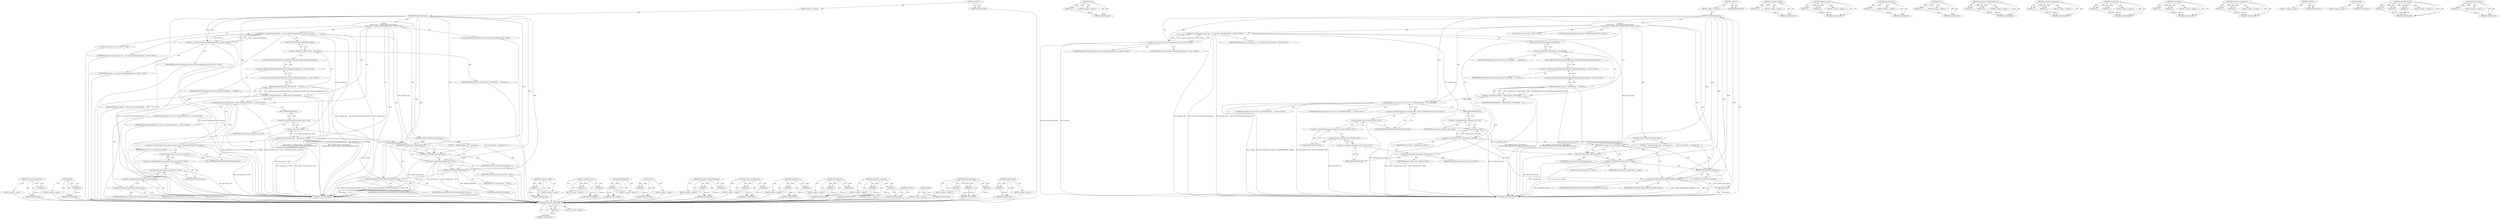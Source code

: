 digraph "ASSERT_TRUE" {
vulnerable_110 [label=<(METHOD,&lt;operator&gt;.addressOf)>];
vulnerable_111 [label=<(PARAM,p1)>];
vulnerable_112 [label=<(BLOCK,&lt;empty&gt;,&lt;empty&gt;)>];
vulnerable_113 [label=<(METHOD_RETURN,ANY)>];
vulnerable_133 [label=<(METHOD,Run)>];
vulnerable_134 [label=<(PARAM,p1)>];
vulnerable_135 [label=<(BLOCK,&lt;empty&gt;,&lt;empty&gt;)>];
vulnerable_136 [label=<(METHOD_RETURN,ANY)>];
vulnerable_6 [label=<(METHOD,&lt;global&gt;)<SUB>1</SUB>>];
vulnerable_7 [label=<(BLOCK,&lt;empty&gt;,&lt;empty&gt;)<SUB>1</SUB>>];
vulnerable_8 [label=<(METHOD,TestRunWithoutQuit)<SUB>1</SUB>>];
vulnerable_9 [label="<(BLOCK,{
  message_loop_ = new pp::flash::MessageLoop(...,{
  message_loop_ = new pp::flash::MessageLoop(...)<SUB>1</SUB>>"];
vulnerable_10 [label="<(&lt;operator&gt;.assignment,message_loop_ = new pp::flash::MessageLoop(inst...)<SUB>2</SUB>>"];
vulnerable_11 [label="<(IDENTIFIER,message_loop_,message_loop_ = new pp::flash::MessageLoop(inst...)<SUB>2</SUB>>"];
vulnerable_12 [label="<(&lt;operator&gt;.new,new pp::flash::MessageLoop(instance_))<SUB>2</SUB>>"];
vulnerable_13 [label="<(IDENTIFIER,pp::flash::MessageLoop,new pp::flash::MessageLoop(instance_))<SUB>2</SUB>>"];
vulnerable_14 [label="<(IDENTIFIER,instance_,new pp::flash::MessageLoop(instance_))<SUB>2</SUB>>"];
vulnerable_15 [label="<(LOCAL,pp.CompletionCallback callback: pp.CompletionCallback)<SUB>4</SUB>>"];
vulnerable_16 [label=<(&lt;operator&gt;.assignment,callback = callback_factory_.NewCallback(
     ...)<SUB>4</SUB>>];
vulnerable_17 [label=<(IDENTIFIER,callback,callback = callback_factory_.NewCallback(
     ...)<SUB>4</SUB>>];
vulnerable_18 [label=<(NewCallback,callback_factory_.NewCallback(
      &amp;TestFlash...)<SUB>4</SUB>>];
vulnerable_19 [label=<(&lt;operator&gt;.fieldAccess,callback_factory_.NewCallback)<SUB>4</SUB>>];
vulnerable_20 [label=<(IDENTIFIER,callback_factory_,callback_factory_.NewCallback(
      &amp;TestFlash...)<SUB>4</SUB>>];
vulnerable_21 [label=<(FIELD_IDENTIFIER,NewCallback,NewCallback)<SUB>4</SUB>>];
vulnerable_22 [label="<(&lt;operator&gt;.addressOf,&amp;TestFlashMessageLoop::DestroyMessageLoopResour...)<SUB>5</SUB>>"];
vulnerable_23 [label="<(&lt;operator&gt;.fieldAccess,TestFlashMessageLoop::DestroyMessageLoopResourc...)<SUB>5</SUB>>"];
vulnerable_24 [label=<(IDENTIFIER,TestFlashMessageLoop,callback_factory_.NewCallback(
      &amp;TestFlash...)<SUB>5</SUB>>];
vulnerable_25 [label=<(FIELD_IDENTIFIER,DestroyMessageLoopResourceTask,DestroyMessageLoopResourceTask)<SUB>5</SUB>>];
vulnerable_26 [label="<(CallOnMainThread,pp::Module::Get()-&gt;core()-&gt;CallOnMainThread(0, ...)<SUB>6</SUB>>"];
vulnerable_27 [label="<(&lt;operator&gt;.indirectFieldAccess,pp::Module::Get()-&gt;core()-&gt;CallOnMainThread)<SUB>6</SUB>>"];
vulnerable_28 [label="<(core,pp::Module::Get()-&gt;core())<SUB>6</SUB>>"];
vulnerable_29 [label="<(&lt;operator&gt;.indirectFieldAccess,pp::Module::Get()-&gt;core)<SUB>6</SUB>>"];
vulnerable_30 [label="<(pp.Module.Get,pp::Module::Get())<SUB>6</SUB>>"];
vulnerable_31 [label="<(&lt;operator&gt;.fieldAccess,pp::Module::Get)<SUB>6</SUB>>"];
vulnerable_32 [label="<(&lt;operator&gt;.fieldAccess,pp::Module)<SUB>6</SUB>>"];
vulnerable_33 [label="<(IDENTIFIER,pp,pp::Module::Get())<SUB>6</SUB>>"];
vulnerable_34 [label="<(IDENTIFIER,Module,pp::Module::Get())<SUB>6</SUB>>"];
vulnerable_35 [label=<(FIELD_IDENTIFIER,Get,Get)<SUB>6</SUB>>];
vulnerable_36 [label=<(FIELD_IDENTIFIER,core,core)<SUB>6</SUB>>];
vulnerable_37 [label=<(FIELD_IDENTIFIER,CallOnMainThread,CallOnMainThread)<SUB>6</SUB>>];
vulnerable_38 [label="<(LITERAL,0,pp::Module::Get()-&gt;core()-&gt;CallOnMainThread(0, ...)<SUB>6</SUB>>"];
vulnerable_39 [label="<(IDENTIFIER,callback,pp::Module::Get()-&gt;core()-&gt;CallOnMainThread(0, ...)<SUB>6</SUB>>"];
vulnerable_40 [label="<(LOCAL,int32_t result: int32_t)<SUB>7</SUB>>"];
vulnerable_41 [label=<(&lt;operator&gt;.assignment,result = message_loop_-&gt;Run())<SUB>7</SUB>>];
vulnerable_42 [label=<(IDENTIFIER,result,result = message_loop_-&gt;Run())<SUB>7</SUB>>];
vulnerable_43 [label=<(Run,message_loop_-&gt;Run())<SUB>7</SUB>>];
vulnerable_44 [label=<(&lt;operator&gt;.indirectFieldAccess,message_loop_-&gt;Run)<SUB>7</SUB>>];
vulnerable_45 [label=<(IDENTIFIER,message_loop_,message_loop_-&gt;Run())<SUB>7</SUB>>];
vulnerable_46 [label=<(FIELD_IDENTIFIER,Run,Run)<SUB>7</SUB>>];
vulnerable_47 [label=<(CONTROL_STRUCTURE,IF,if (message_loop_))<SUB>9</SUB>>];
vulnerable_48 [label=<(IDENTIFIER,message_loop_,if (message_loop_))<SUB>9</SUB>>];
vulnerable_49 [label=<(BLOCK,{
     delete message_loop_;
    message_loop_ ...,{
     delete message_loop_;
    message_loop_ ...)<SUB>9</SUB>>];
vulnerable_50 [label=<(&lt;operator&gt;.delete,delete message_loop_)<SUB>10</SUB>>];
vulnerable_51 [label=<(IDENTIFIER,message_loop_,delete message_loop_)<SUB>10</SUB>>];
vulnerable_52 [label=<(&lt;operator&gt;.assignment,message_loop_ = NULL)<SUB>11</SUB>>];
vulnerable_53 [label=<(IDENTIFIER,message_loop_,message_loop_ = NULL)<SUB>11</SUB>>];
vulnerable_54 [label=<(IDENTIFIER,NULL,message_loop_ = NULL)<SUB>11</SUB>>];
vulnerable_55 [label=<(ASSERT_TRUE,ASSERT_TRUE(false))<SUB>12</SUB>>];
vulnerable_56 [label=<(LITERAL,false,ASSERT_TRUE(false))<SUB>12</SUB>>];
vulnerable_57 [label=<(ASSERT_EQ,ASSERT_EQ(PP_ERROR_ABORTED, result))<SUB>15</SUB>>];
vulnerable_58 [label=<(IDENTIFIER,PP_ERROR_ABORTED,ASSERT_EQ(PP_ERROR_ABORTED, result))<SUB>15</SUB>>];
vulnerable_59 [label=<(IDENTIFIER,result,ASSERT_EQ(PP_ERROR_ABORTED, result))<SUB>15</SUB>>];
vulnerable_60 [label=<(PASS,PASS())<SUB>16</SUB>>];
vulnerable_61 [label=<(METHOD_RETURN,string)<SUB>1</SUB>>];
vulnerable_63 [label=<(METHOD_RETURN,ANY)<SUB>1</SUB>>];
vulnerable_137 [label=<(METHOD,&lt;operator&gt;.delete)>];
vulnerable_138 [label=<(PARAM,p1)>];
vulnerable_139 [label=<(BLOCK,&lt;empty&gt;,&lt;empty&gt;)>];
vulnerable_140 [label=<(METHOD_RETURN,ANY)>];
vulnerable_95 [label=<(METHOD,&lt;operator&gt;.new)>];
vulnerable_96 [label=<(PARAM,p1)>];
vulnerable_97 [label=<(PARAM,p2)>];
vulnerable_98 [label=<(BLOCK,&lt;empty&gt;,&lt;empty&gt;)>];
vulnerable_99 [label=<(METHOD_RETURN,ANY)>];
vulnerable_129 [label=<(METHOD,pp.Module.Get)>];
vulnerable_130 [label=<(PARAM,p1)>];
vulnerable_131 [label=<(BLOCK,&lt;empty&gt;,&lt;empty&gt;)>];
vulnerable_132 [label=<(METHOD_RETURN,ANY)>];
vulnerable_125 [label=<(METHOD,core)>];
vulnerable_126 [label=<(PARAM,p1)>];
vulnerable_127 [label=<(BLOCK,&lt;empty&gt;,&lt;empty&gt;)>];
vulnerable_128 [label=<(METHOD_RETURN,ANY)>];
vulnerable_120 [label=<(METHOD,&lt;operator&gt;.indirectFieldAccess)>];
vulnerable_121 [label=<(PARAM,p1)>];
vulnerable_122 [label=<(PARAM,p2)>];
vulnerable_123 [label=<(BLOCK,&lt;empty&gt;,&lt;empty&gt;)>];
vulnerable_124 [label=<(METHOD_RETURN,ANY)>];
vulnerable_105 [label=<(METHOD,&lt;operator&gt;.fieldAccess)>];
vulnerable_106 [label=<(PARAM,p1)>];
vulnerable_107 [label=<(PARAM,p2)>];
vulnerable_108 [label=<(BLOCK,&lt;empty&gt;,&lt;empty&gt;)>];
vulnerable_109 [label=<(METHOD_RETURN,ANY)>];
vulnerable_145 [label=<(METHOD,ASSERT_EQ)>];
vulnerable_146 [label=<(PARAM,p1)>];
vulnerable_147 [label=<(PARAM,p2)>];
vulnerable_148 [label=<(BLOCK,&lt;empty&gt;,&lt;empty&gt;)>];
vulnerable_149 [label=<(METHOD_RETURN,ANY)>];
vulnerable_100 [label=<(METHOD,NewCallback)>];
vulnerable_101 [label=<(PARAM,p1)>];
vulnerable_102 [label=<(PARAM,p2)>];
vulnerable_103 [label=<(BLOCK,&lt;empty&gt;,&lt;empty&gt;)>];
vulnerable_104 [label=<(METHOD_RETURN,ANY)>];
vulnerable_90 [label=<(METHOD,&lt;operator&gt;.assignment)>];
vulnerable_91 [label=<(PARAM,p1)>];
vulnerable_92 [label=<(PARAM,p2)>];
vulnerable_93 [label=<(BLOCK,&lt;empty&gt;,&lt;empty&gt;)>];
vulnerable_94 [label=<(METHOD_RETURN,ANY)>];
vulnerable_84 [label=<(METHOD,&lt;global&gt;)<SUB>1</SUB>>];
vulnerable_85 [label=<(BLOCK,&lt;empty&gt;,&lt;empty&gt;)>];
vulnerable_86 [label=<(METHOD_RETURN,ANY)>];
vulnerable_150 [label=<(METHOD,PASS)>];
vulnerable_151 [label=<(BLOCK,&lt;empty&gt;,&lt;empty&gt;)>];
vulnerable_152 [label=<(METHOD_RETURN,ANY)>];
vulnerable_114 [label=<(METHOD,CallOnMainThread)>];
vulnerable_115 [label=<(PARAM,p1)>];
vulnerable_116 [label=<(PARAM,p2)>];
vulnerable_117 [label=<(PARAM,p3)>];
vulnerable_118 [label=<(BLOCK,&lt;empty&gt;,&lt;empty&gt;)>];
vulnerable_119 [label=<(METHOD_RETURN,ANY)>];
vulnerable_141 [label=<(METHOD,ASSERT_TRUE)>];
vulnerable_142 [label=<(PARAM,p1)>];
vulnerable_143 [label=<(BLOCK,&lt;empty&gt;,&lt;empty&gt;)>];
vulnerable_144 [label=<(METHOD_RETURN,ANY)>];
fixed_112 [label=<(METHOD,&lt;operator&gt;.addressOf)>];
fixed_113 [label=<(PARAM,p1)>];
fixed_114 [label=<(BLOCK,&lt;empty&gt;,&lt;empty&gt;)>];
fixed_115 [label=<(METHOD_RETURN,ANY)>];
fixed_135 [label=<(METHOD,Run)>];
fixed_136 [label=<(PARAM,p1)>];
fixed_137 [label=<(BLOCK,&lt;empty&gt;,&lt;empty&gt;)>];
fixed_138 [label=<(METHOD_RETURN,ANY)>];
fixed_6 [label=<(METHOD,&lt;global&gt;)<SUB>1</SUB>>];
fixed_7 [label=<(BLOCK,&lt;empty&gt;,&lt;empty&gt;)<SUB>1</SUB>>];
fixed_8 [label=<(METHOD,TestRunWithoutQuit)<SUB>1</SUB>>];
fixed_9 [label="<(BLOCK,{
  message_loop_ = new pp::flash::MessageLoop(...,{
  message_loop_ = new pp::flash::MessageLoop(...)<SUB>1</SUB>>"];
fixed_10 [label="<(&lt;operator&gt;.assignment,message_loop_ = new pp::flash::MessageLoop(inst...)<SUB>2</SUB>>"];
fixed_11 [label="<(IDENTIFIER,message_loop_,message_loop_ = new pp::flash::MessageLoop(inst...)<SUB>2</SUB>>"];
fixed_12 [label="<(&lt;operator&gt;.new,new pp::flash::MessageLoop(instance_))<SUB>2</SUB>>"];
fixed_13 [label="<(IDENTIFIER,pp::flash::MessageLoop,new pp::flash::MessageLoop(instance_))<SUB>2</SUB>>"];
fixed_14 [label="<(IDENTIFIER,instance_,new pp::flash::MessageLoop(instance_))<SUB>2</SUB>>"];
fixed_15 [label="<(LOCAL,pp.CompletionCallback callback: pp.CompletionCallback)<SUB>4</SUB>>"];
fixed_16 [label=<(&lt;operator&gt;.assignment,callback = callback_factory_.NewCallback(
     ...)<SUB>4</SUB>>];
fixed_17 [label=<(IDENTIFIER,callback,callback = callback_factory_.NewCallback(
     ...)<SUB>4</SUB>>];
fixed_18 [label=<(NewCallback,callback_factory_.NewCallback(
      &amp;TestFlash...)<SUB>4</SUB>>];
fixed_19 [label=<(&lt;operator&gt;.fieldAccess,callback_factory_.NewCallback)<SUB>4</SUB>>];
fixed_20 [label=<(IDENTIFIER,callback_factory_,callback_factory_.NewCallback(
      &amp;TestFlash...)<SUB>4</SUB>>];
fixed_21 [label=<(FIELD_IDENTIFIER,NewCallback,NewCallback)<SUB>4</SUB>>];
fixed_22 [label="<(&lt;operator&gt;.addressOf,&amp;TestFlashMessageLoop::DestroyMessageLoopResour...)<SUB>5</SUB>>"];
fixed_23 [label="<(&lt;operator&gt;.fieldAccess,TestFlashMessageLoop::DestroyMessageLoopResourc...)<SUB>5</SUB>>"];
fixed_24 [label=<(IDENTIFIER,TestFlashMessageLoop,callback_factory_.NewCallback(
      &amp;TestFlash...)<SUB>5</SUB>>];
fixed_25 [label=<(FIELD_IDENTIFIER,DestroyMessageLoopResourceTask,DestroyMessageLoopResourceTask)<SUB>5</SUB>>];
fixed_26 [label="<(CallOnMainThread,pp::Module::Get()-&gt;core()-&gt;CallOnMainThread(0, ...)<SUB>6</SUB>>"];
fixed_27 [label="<(&lt;operator&gt;.indirectFieldAccess,pp::Module::Get()-&gt;core()-&gt;CallOnMainThread)<SUB>6</SUB>>"];
fixed_28 [label="<(core,pp::Module::Get()-&gt;core())<SUB>6</SUB>>"];
fixed_29 [label="<(&lt;operator&gt;.indirectFieldAccess,pp::Module::Get()-&gt;core)<SUB>6</SUB>>"];
fixed_30 [label="<(pp.Module.Get,pp::Module::Get())<SUB>6</SUB>>"];
fixed_31 [label="<(&lt;operator&gt;.fieldAccess,pp::Module::Get)<SUB>6</SUB>>"];
fixed_32 [label="<(&lt;operator&gt;.fieldAccess,pp::Module)<SUB>6</SUB>>"];
fixed_33 [label="<(IDENTIFIER,pp,pp::Module::Get())<SUB>6</SUB>>"];
fixed_34 [label="<(IDENTIFIER,Module,pp::Module::Get())<SUB>6</SUB>>"];
fixed_35 [label=<(FIELD_IDENTIFIER,Get,Get)<SUB>6</SUB>>];
fixed_36 [label=<(FIELD_IDENTIFIER,core,core)<SUB>6</SUB>>];
fixed_37 [label=<(FIELD_IDENTIFIER,CallOnMainThread,CallOnMainThread)<SUB>6</SUB>>];
fixed_38 [label="<(LITERAL,0,pp::Module::Get()-&gt;core()-&gt;CallOnMainThread(0, ...)<SUB>6</SUB>>"];
fixed_39 [label="<(IDENTIFIER,callback,pp::Module::Get()-&gt;core()-&gt;CallOnMainThread(0, ...)<SUB>6</SUB>>"];
fixed_40 [label="<(LOCAL,int32_t result: int32_t)<SUB>7</SUB>>"];
fixed_41 [label=<(&lt;operator&gt;.assignment,result = message_loop_-&gt;Run())<SUB>7</SUB>>];
fixed_42 [label=<(IDENTIFIER,result,result = message_loop_-&gt;Run())<SUB>7</SUB>>];
fixed_43 [label=<(Run,message_loop_-&gt;Run())<SUB>7</SUB>>];
fixed_44 [label=<(&lt;operator&gt;.indirectFieldAccess,message_loop_-&gt;Run)<SUB>7</SUB>>];
fixed_45 [label=<(IDENTIFIER,message_loop_,message_loop_-&gt;Run())<SUB>7</SUB>>];
fixed_46 [label=<(FIELD_IDENTIFIER,Run,Run)<SUB>7</SUB>>];
fixed_47 [label=<(CONTROL_STRUCTURE,IF,if (message_loop_))<SUB>9</SUB>>];
fixed_48 [label=<(IDENTIFIER,message_loop_,if (message_loop_))<SUB>9</SUB>>];
fixed_49 [label=<(BLOCK,{
     delete message_loop_;
    message_loop_ ...,{
     delete message_loop_;
    message_loop_ ...)<SUB>9</SUB>>];
fixed_50 [label=<(&lt;operator&gt;.delete,delete message_loop_)<SUB>10</SUB>>];
fixed_51 [label=<(IDENTIFIER,message_loop_,delete message_loop_)<SUB>10</SUB>>];
fixed_52 [label=<(&lt;operator&gt;.assignment,message_loop_ = nullptr)<SUB>11</SUB>>];
fixed_53 [label=<(IDENTIFIER,message_loop_,message_loop_ = nullptr)<SUB>11</SUB>>];
fixed_54 [label=<(LITERAL,nullptr,message_loop_ = nullptr)<SUB>11</SUB>>];
fixed_55 [label=<(ASSERT_TRUE,ASSERT_TRUE(false))<SUB>12</SUB>>];
fixed_56 [label=<(LITERAL,false,ASSERT_TRUE(false))<SUB>12</SUB>>];
fixed_57 [label=<(ASSERT_EQ,ASSERT_EQ(PP_ERROR_ABORTED, result))<SUB>15</SUB>>];
fixed_58 [label=<(IDENTIFIER,PP_ERROR_ABORTED,ASSERT_EQ(PP_ERROR_ABORTED, result))<SUB>15</SUB>>];
fixed_59 [label=<(IDENTIFIER,result,ASSERT_EQ(PP_ERROR_ABORTED, result))<SUB>15</SUB>>];
fixed_60 [label=<(PASS,PASS())<SUB>16</SUB>>];
fixed_61 [label=<(METHOD_RETURN,string)<SUB>1</SUB>>];
fixed_63 [label=<(METHOD_RETURN,ANY)<SUB>1</SUB>>];
fixed_139 [label=<(METHOD,&lt;operator&gt;.delete)>];
fixed_140 [label=<(PARAM,p1)>];
fixed_141 [label=<(BLOCK,&lt;empty&gt;,&lt;empty&gt;)>];
fixed_142 [label=<(METHOD_RETURN,ANY)>];
fixed_97 [label=<(METHOD,&lt;operator&gt;.new)>];
fixed_98 [label=<(PARAM,p1)>];
fixed_99 [label=<(PARAM,p2)>];
fixed_100 [label=<(BLOCK,&lt;empty&gt;,&lt;empty&gt;)>];
fixed_101 [label=<(METHOD_RETURN,ANY)>];
fixed_131 [label=<(METHOD,pp.Module.Get)>];
fixed_132 [label=<(PARAM,p1)>];
fixed_133 [label=<(BLOCK,&lt;empty&gt;,&lt;empty&gt;)>];
fixed_134 [label=<(METHOD_RETURN,ANY)>];
fixed_127 [label=<(METHOD,core)>];
fixed_128 [label=<(PARAM,p1)>];
fixed_129 [label=<(BLOCK,&lt;empty&gt;,&lt;empty&gt;)>];
fixed_130 [label=<(METHOD_RETURN,ANY)>];
fixed_122 [label=<(METHOD,&lt;operator&gt;.indirectFieldAccess)>];
fixed_123 [label=<(PARAM,p1)>];
fixed_124 [label=<(PARAM,p2)>];
fixed_125 [label=<(BLOCK,&lt;empty&gt;,&lt;empty&gt;)>];
fixed_126 [label=<(METHOD_RETURN,ANY)>];
fixed_107 [label=<(METHOD,&lt;operator&gt;.fieldAccess)>];
fixed_108 [label=<(PARAM,p1)>];
fixed_109 [label=<(PARAM,p2)>];
fixed_110 [label=<(BLOCK,&lt;empty&gt;,&lt;empty&gt;)>];
fixed_111 [label=<(METHOD_RETURN,ANY)>];
fixed_147 [label=<(METHOD,ASSERT_EQ)>];
fixed_148 [label=<(PARAM,p1)>];
fixed_149 [label=<(PARAM,p2)>];
fixed_150 [label=<(BLOCK,&lt;empty&gt;,&lt;empty&gt;)>];
fixed_151 [label=<(METHOD_RETURN,ANY)>];
fixed_102 [label=<(METHOD,NewCallback)>];
fixed_103 [label=<(PARAM,p1)>];
fixed_104 [label=<(PARAM,p2)>];
fixed_105 [label=<(BLOCK,&lt;empty&gt;,&lt;empty&gt;)>];
fixed_106 [label=<(METHOD_RETURN,ANY)>];
fixed_92 [label=<(METHOD,&lt;operator&gt;.assignment)>];
fixed_93 [label=<(PARAM,p1)>];
fixed_94 [label=<(PARAM,p2)>];
fixed_95 [label=<(BLOCK,&lt;empty&gt;,&lt;empty&gt;)>];
fixed_96 [label=<(METHOD_RETURN,ANY)>];
fixed_86 [label=<(METHOD,&lt;global&gt;)<SUB>1</SUB>>];
fixed_87 [label=<(BLOCK,&lt;empty&gt;,&lt;empty&gt;)>];
fixed_88 [label=<(METHOD_RETURN,ANY)>];
fixed_152 [label=<(METHOD,PASS)>];
fixed_153 [label=<(BLOCK,&lt;empty&gt;,&lt;empty&gt;)>];
fixed_154 [label=<(METHOD_RETURN,ANY)>];
fixed_116 [label=<(METHOD,CallOnMainThread)>];
fixed_117 [label=<(PARAM,p1)>];
fixed_118 [label=<(PARAM,p2)>];
fixed_119 [label=<(PARAM,p3)>];
fixed_120 [label=<(BLOCK,&lt;empty&gt;,&lt;empty&gt;)>];
fixed_121 [label=<(METHOD_RETURN,ANY)>];
fixed_143 [label=<(METHOD,ASSERT_TRUE)>];
fixed_144 [label=<(PARAM,p1)>];
fixed_145 [label=<(BLOCK,&lt;empty&gt;,&lt;empty&gt;)>];
fixed_146 [label=<(METHOD_RETURN,ANY)>];
vulnerable_110 -> vulnerable_111  [key=0, label="AST: "];
vulnerable_110 -> vulnerable_111  [key=1, label="DDG: "];
vulnerable_110 -> vulnerable_112  [key=0, label="AST: "];
vulnerable_110 -> vulnerable_113  [key=0, label="AST: "];
vulnerable_110 -> vulnerable_113  [key=1, label="CFG: "];
vulnerable_111 -> vulnerable_113  [key=0, label="DDG: p1"];
vulnerable_112 -> fixed_112  [key=0];
vulnerable_113 -> fixed_112  [key=0];
vulnerable_133 -> vulnerable_134  [key=0, label="AST: "];
vulnerable_133 -> vulnerable_134  [key=1, label="DDG: "];
vulnerable_133 -> vulnerable_135  [key=0, label="AST: "];
vulnerable_133 -> vulnerable_136  [key=0, label="AST: "];
vulnerable_133 -> vulnerable_136  [key=1, label="CFG: "];
vulnerable_134 -> vulnerable_136  [key=0, label="DDG: p1"];
vulnerable_135 -> fixed_112  [key=0];
vulnerable_136 -> fixed_112  [key=0];
vulnerable_6 -> vulnerable_7  [key=0, label="AST: "];
vulnerable_6 -> vulnerable_63  [key=0, label="AST: "];
vulnerable_6 -> vulnerable_63  [key=1, label="CFG: "];
vulnerable_7 -> vulnerable_8  [key=0, label="AST: "];
vulnerable_8 -> vulnerable_9  [key=0, label="AST: "];
vulnerable_8 -> vulnerable_61  [key=0, label="AST: "];
vulnerable_8 -> vulnerable_12  [key=0, label="CFG: "];
vulnerable_8 -> vulnerable_12  [key=1, label="DDG: "];
vulnerable_8 -> vulnerable_60  [key=0, label="DDG: "];
vulnerable_8 -> vulnerable_26  [key=0, label="DDG: "];
vulnerable_8 -> vulnerable_48  [key=0, label="DDG: "];
vulnerable_8 -> vulnerable_57  [key=0, label="DDG: "];
vulnerable_8 -> vulnerable_52  [key=0, label="DDG: "];
vulnerable_8 -> vulnerable_50  [key=0, label="DDG: "];
vulnerable_8 -> vulnerable_55  [key=0, label="DDG: "];
vulnerable_9 -> vulnerable_10  [key=0, label="AST: "];
vulnerable_9 -> vulnerable_15  [key=0, label="AST: "];
vulnerable_9 -> vulnerable_16  [key=0, label="AST: "];
vulnerable_9 -> vulnerable_26  [key=0, label="AST: "];
vulnerable_9 -> vulnerable_40  [key=0, label="AST: "];
vulnerable_9 -> vulnerable_41  [key=0, label="AST: "];
vulnerable_9 -> vulnerable_47  [key=0, label="AST: "];
vulnerable_9 -> vulnerable_57  [key=0, label="AST: "];
vulnerable_9 -> vulnerable_60  [key=0, label="AST: "];
vulnerable_10 -> vulnerable_11  [key=0, label="AST: "];
vulnerable_10 -> vulnerable_12  [key=0, label="AST: "];
vulnerable_10 -> vulnerable_21  [key=0, label="CFG: "];
vulnerable_10 -> vulnerable_61  [key=0, label="DDG: message_loop_"];
vulnerable_10 -> vulnerable_61  [key=1, label="DDG: new pp::flash::MessageLoop(instance_)"];
vulnerable_10 -> vulnerable_61  [key=2, label="DDG: message_loop_ = new pp::flash::MessageLoop(instance_)"];
vulnerable_10 -> vulnerable_43  [key=0, label="DDG: message_loop_"];
vulnerable_10 -> vulnerable_50  [key=0, label="DDG: message_loop_"];
vulnerable_11 -> fixed_112  [key=0];
vulnerable_12 -> vulnerable_13  [key=0, label="AST: "];
vulnerable_12 -> vulnerable_14  [key=0, label="AST: "];
vulnerable_12 -> vulnerable_10  [key=0, label="CFG: "];
vulnerable_12 -> vulnerable_10  [key=1, label="DDG: pp::flash::MessageLoop"];
vulnerable_12 -> vulnerable_10  [key=2, label="DDG: instance_"];
vulnerable_12 -> vulnerable_61  [key=0, label="DDG: instance_"];
vulnerable_12 -> vulnerable_61  [key=1, label="DDG: pp::flash::MessageLoop"];
vulnerable_13 -> fixed_112  [key=0];
vulnerable_14 -> fixed_112  [key=0];
vulnerable_15 -> fixed_112  [key=0];
vulnerable_16 -> vulnerable_17  [key=0, label="AST: "];
vulnerable_16 -> vulnerable_18  [key=0, label="AST: "];
vulnerable_16 -> vulnerable_32  [key=0, label="CFG: "];
vulnerable_16 -> vulnerable_61  [key=0, label="DDG: callback_factory_.NewCallback(
      &amp;TestFlashMessageLoop::DestroyMessageLoopResourceTask)"];
vulnerable_16 -> vulnerable_61  [key=1, label="DDG: callback = callback_factory_.NewCallback(
      &amp;TestFlashMessageLoop::DestroyMessageLoopResourceTask)"];
vulnerable_16 -> vulnerable_26  [key=0, label="DDG: callback"];
vulnerable_17 -> fixed_112  [key=0];
vulnerable_18 -> vulnerable_19  [key=0, label="AST: "];
vulnerable_18 -> vulnerable_22  [key=0, label="AST: "];
vulnerable_18 -> vulnerable_16  [key=0, label="CFG: "];
vulnerable_18 -> vulnerable_16  [key=1, label="DDG: callback_factory_.NewCallback"];
vulnerable_18 -> vulnerable_16  [key=2, label="DDG: &amp;TestFlashMessageLoop::DestroyMessageLoopResourceTask"];
vulnerable_18 -> vulnerable_61  [key=0, label="DDG: callback_factory_.NewCallback"];
vulnerable_18 -> vulnerable_61  [key=1, label="DDG: &amp;TestFlashMessageLoop::DestroyMessageLoopResourceTask"];
vulnerable_19 -> vulnerable_20  [key=0, label="AST: "];
vulnerable_19 -> vulnerable_21  [key=0, label="AST: "];
vulnerable_19 -> vulnerable_25  [key=0, label="CFG: "];
vulnerable_20 -> fixed_112  [key=0];
vulnerable_21 -> vulnerable_19  [key=0, label="CFG: "];
vulnerable_22 -> vulnerable_23  [key=0, label="AST: "];
vulnerable_22 -> vulnerable_18  [key=0, label="CFG: "];
vulnerable_23 -> vulnerable_24  [key=0, label="AST: "];
vulnerable_23 -> vulnerable_25  [key=0, label="AST: "];
vulnerable_23 -> vulnerable_22  [key=0, label="CFG: "];
vulnerable_24 -> fixed_112  [key=0];
vulnerable_25 -> vulnerable_23  [key=0, label="CFG: "];
vulnerable_26 -> vulnerable_27  [key=0, label="AST: "];
vulnerable_26 -> vulnerable_38  [key=0, label="AST: "];
vulnerable_26 -> vulnerable_39  [key=0, label="AST: "];
vulnerable_26 -> vulnerable_46  [key=0, label="CFG: "];
vulnerable_26 -> vulnerable_61  [key=0, label="DDG: pp::Module::Get()-&gt;core()-&gt;CallOnMainThread"];
vulnerable_26 -> vulnerable_61  [key=1, label="DDG: callback"];
vulnerable_26 -> vulnerable_61  [key=2, label="DDG: pp::Module::Get()-&gt;core()-&gt;CallOnMainThread(0, callback)"];
vulnerable_27 -> vulnerable_28  [key=0, label="AST: "];
vulnerable_27 -> vulnerable_37  [key=0, label="AST: "];
vulnerable_27 -> vulnerable_26  [key=0, label="CFG: "];
vulnerable_28 -> vulnerable_29  [key=0, label="AST: "];
vulnerable_28 -> vulnerable_37  [key=0, label="CFG: "];
vulnerable_28 -> vulnerable_61  [key=0, label="DDG: pp::Module::Get()-&gt;core"];
vulnerable_29 -> vulnerable_30  [key=0, label="AST: "];
vulnerable_29 -> vulnerable_36  [key=0, label="AST: "];
vulnerable_29 -> vulnerable_28  [key=0, label="CFG: "];
vulnerable_30 -> vulnerable_31  [key=0, label="AST: "];
vulnerable_30 -> vulnerable_36  [key=0, label="CFG: "];
vulnerable_30 -> vulnerable_61  [key=0, label="DDG: pp::Module::Get"];
vulnerable_31 -> vulnerable_32  [key=0, label="AST: "];
vulnerable_31 -> vulnerable_35  [key=0, label="AST: "];
vulnerable_31 -> vulnerable_30  [key=0, label="CFG: "];
vulnerable_32 -> vulnerable_33  [key=0, label="AST: "];
vulnerable_32 -> vulnerable_34  [key=0, label="AST: "];
vulnerable_32 -> vulnerable_35  [key=0, label="CFG: "];
vulnerable_33 -> fixed_112  [key=0];
vulnerable_34 -> fixed_112  [key=0];
vulnerable_35 -> vulnerable_31  [key=0, label="CFG: "];
vulnerable_36 -> vulnerable_29  [key=0, label="CFG: "];
vulnerable_37 -> vulnerable_27  [key=0, label="CFG: "];
vulnerable_38 -> fixed_112  [key=0];
vulnerable_39 -> fixed_112  [key=0];
vulnerable_40 -> fixed_112  [key=0];
vulnerable_41 -> vulnerable_42  [key=0, label="AST: "];
vulnerable_41 -> vulnerable_43  [key=0, label="AST: "];
vulnerable_41 -> vulnerable_48  [key=0, label="CFG: "];
vulnerable_41 -> vulnerable_61  [key=0, label="DDG: message_loop_-&gt;Run()"];
vulnerable_41 -> vulnerable_61  [key=1, label="DDG: result = message_loop_-&gt;Run()"];
vulnerable_41 -> vulnerable_57  [key=0, label="DDG: result"];
vulnerable_42 -> fixed_112  [key=0];
vulnerable_43 -> vulnerable_44  [key=0, label="AST: "];
vulnerable_43 -> vulnerable_41  [key=0, label="CFG: "];
vulnerable_43 -> vulnerable_41  [key=1, label="DDG: message_loop_-&gt;Run"];
vulnerable_43 -> vulnerable_61  [key=0, label="DDG: message_loop_-&gt;Run"];
vulnerable_43 -> vulnerable_50  [key=0, label="DDG: message_loop_-&gt;Run"];
vulnerable_44 -> vulnerable_45  [key=0, label="AST: "];
vulnerable_44 -> vulnerable_46  [key=0, label="AST: "];
vulnerable_44 -> vulnerable_43  [key=0, label="CFG: "];
vulnerable_45 -> fixed_112  [key=0];
vulnerable_46 -> vulnerable_44  [key=0, label="CFG: "];
vulnerable_47 -> vulnerable_48  [key=0, label="AST: "];
vulnerable_47 -> vulnerable_49  [key=0, label="AST: "];
vulnerable_48 -> vulnerable_50  [key=0, label="CFG: "];
vulnerable_48 -> vulnerable_50  [key=1, label="CDG: "];
vulnerable_48 -> vulnerable_57  [key=0, label="CFG: "];
vulnerable_48 -> vulnerable_52  [key=0, label="CDG: "];
vulnerable_48 -> vulnerable_55  [key=0, label="CDG: "];
vulnerable_49 -> vulnerable_50  [key=0, label="AST: "];
vulnerable_49 -> vulnerable_52  [key=0, label="AST: "];
vulnerable_49 -> vulnerable_55  [key=0, label="AST: "];
vulnerable_50 -> vulnerable_51  [key=0, label="AST: "];
vulnerable_50 -> vulnerable_52  [key=0, label="CFG: "];
vulnerable_50 -> vulnerable_61  [key=0, label="DDG: delete message_loop_"];
vulnerable_51 -> fixed_112  [key=0];
vulnerable_52 -> vulnerable_53  [key=0, label="AST: "];
vulnerable_52 -> vulnerable_54  [key=0, label="AST: "];
vulnerable_52 -> vulnerable_55  [key=0, label="CFG: "];
vulnerable_52 -> vulnerable_61  [key=0, label="DDG: message_loop_"];
vulnerable_52 -> vulnerable_61  [key=1, label="DDG: message_loop_ = NULL"];
vulnerable_52 -> vulnerable_61  [key=2, label="DDG: NULL"];
vulnerable_53 -> fixed_112  [key=0];
vulnerable_54 -> fixed_112  [key=0];
vulnerable_55 -> vulnerable_56  [key=0, label="AST: "];
vulnerable_55 -> vulnerable_57  [key=0, label="CFG: "];
vulnerable_55 -> vulnerable_61  [key=0, label="DDG: ASSERT_TRUE(false)"];
vulnerable_56 -> fixed_112  [key=0];
vulnerable_57 -> vulnerable_58  [key=0, label="AST: "];
vulnerable_57 -> vulnerable_59  [key=0, label="AST: "];
vulnerable_57 -> vulnerable_60  [key=0, label="CFG: "];
vulnerable_57 -> vulnerable_61  [key=0, label="DDG: result"];
vulnerable_57 -> vulnerable_61  [key=1, label="DDG: ASSERT_EQ(PP_ERROR_ABORTED, result)"];
vulnerable_57 -> vulnerable_61  [key=2, label="DDG: PP_ERROR_ABORTED"];
vulnerable_58 -> fixed_112  [key=0];
vulnerable_59 -> fixed_112  [key=0];
vulnerable_60 -> vulnerable_61  [key=0, label="CFG: "];
vulnerable_60 -> vulnerable_61  [key=1, label="DDG: PASS()"];
vulnerable_61 -> fixed_112  [key=0];
vulnerable_63 -> fixed_112  [key=0];
vulnerable_137 -> vulnerable_138  [key=0, label="AST: "];
vulnerable_137 -> vulnerable_138  [key=1, label="DDG: "];
vulnerable_137 -> vulnerable_139  [key=0, label="AST: "];
vulnerable_137 -> vulnerable_140  [key=0, label="AST: "];
vulnerable_137 -> vulnerable_140  [key=1, label="CFG: "];
vulnerable_138 -> vulnerable_140  [key=0, label="DDG: p1"];
vulnerable_139 -> fixed_112  [key=0];
vulnerable_140 -> fixed_112  [key=0];
vulnerable_95 -> vulnerable_96  [key=0, label="AST: "];
vulnerable_95 -> vulnerable_96  [key=1, label="DDG: "];
vulnerable_95 -> vulnerable_98  [key=0, label="AST: "];
vulnerable_95 -> vulnerable_97  [key=0, label="AST: "];
vulnerable_95 -> vulnerable_97  [key=1, label="DDG: "];
vulnerable_95 -> vulnerable_99  [key=0, label="AST: "];
vulnerable_95 -> vulnerable_99  [key=1, label="CFG: "];
vulnerable_96 -> vulnerable_99  [key=0, label="DDG: p1"];
vulnerable_97 -> vulnerable_99  [key=0, label="DDG: p2"];
vulnerable_98 -> fixed_112  [key=0];
vulnerable_99 -> fixed_112  [key=0];
vulnerable_129 -> vulnerable_130  [key=0, label="AST: "];
vulnerable_129 -> vulnerable_130  [key=1, label="DDG: "];
vulnerable_129 -> vulnerable_131  [key=0, label="AST: "];
vulnerable_129 -> vulnerable_132  [key=0, label="AST: "];
vulnerable_129 -> vulnerable_132  [key=1, label="CFG: "];
vulnerable_130 -> vulnerable_132  [key=0, label="DDG: p1"];
vulnerable_131 -> fixed_112  [key=0];
vulnerable_132 -> fixed_112  [key=0];
vulnerable_125 -> vulnerable_126  [key=0, label="AST: "];
vulnerable_125 -> vulnerable_126  [key=1, label="DDG: "];
vulnerable_125 -> vulnerable_127  [key=0, label="AST: "];
vulnerable_125 -> vulnerable_128  [key=0, label="AST: "];
vulnerable_125 -> vulnerable_128  [key=1, label="CFG: "];
vulnerable_126 -> vulnerable_128  [key=0, label="DDG: p1"];
vulnerable_127 -> fixed_112  [key=0];
vulnerable_128 -> fixed_112  [key=0];
vulnerable_120 -> vulnerable_121  [key=0, label="AST: "];
vulnerable_120 -> vulnerable_121  [key=1, label="DDG: "];
vulnerable_120 -> vulnerable_123  [key=0, label="AST: "];
vulnerable_120 -> vulnerable_122  [key=0, label="AST: "];
vulnerable_120 -> vulnerable_122  [key=1, label="DDG: "];
vulnerable_120 -> vulnerable_124  [key=0, label="AST: "];
vulnerable_120 -> vulnerable_124  [key=1, label="CFG: "];
vulnerable_121 -> vulnerable_124  [key=0, label="DDG: p1"];
vulnerable_122 -> vulnerable_124  [key=0, label="DDG: p2"];
vulnerable_123 -> fixed_112  [key=0];
vulnerable_124 -> fixed_112  [key=0];
vulnerable_105 -> vulnerable_106  [key=0, label="AST: "];
vulnerable_105 -> vulnerable_106  [key=1, label="DDG: "];
vulnerable_105 -> vulnerable_108  [key=0, label="AST: "];
vulnerable_105 -> vulnerable_107  [key=0, label="AST: "];
vulnerable_105 -> vulnerable_107  [key=1, label="DDG: "];
vulnerable_105 -> vulnerable_109  [key=0, label="AST: "];
vulnerable_105 -> vulnerable_109  [key=1, label="CFG: "];
vulnerable_106 -> vulnerable_109  [key=0, label="DDG: p1"];
vulnerable_107 -> vulnerable_109  [key=0, label="DDG: p2"];
vulnerable_108 -> fixed_112  [key=0];
vulnerable_109 -> fixed_112  [key=0];
vulnerable_145 -> vulnerable_146  [key=0, label="AST: "];
vulnerable_145 -> vulnerable_146  [key=1, label="DDG: "];
vulnerable_145 -> vulnerable_148  [key=0, label="AST: "];
vulnerable_145 -> vulnerable_147  [key=0, label="AST: "];
vulnerable_145 -> vulnerable_147  [key=1, label="DDG: "];
vulnerable_145 -> vulnerable_149  [key=0, label="AST: "];
vulnerable_145 -> vulnerable_149  [key=1, label="CFG: "];
vulnerable_146 -> vulnerable_149  [key=0, label="DDG: p1"];
vulnerable_147 -> vulnerable_149  [key=0, label="DDG: p2"];
vulnerable_148 -> fixed_112  [key=0];
vulnerable_149 -> fixed_112  [key=0];
vulnerable_100 -> vulnerable_101  [key=0, label="AST: "];
vulnerable_100 -> vulnerable_101  [key=1, label="DDG: "];
vulnerable_100 -> vulnerable_103  [key=0, label="AST: "];
vulnerable_100 -> vulnerable_102  [key=0, label="AST: "];
vulnerable_100 -> vulnerable_102  [key=1, label="DDG: "];
vulnerable_100 -> vulnerable_104  [key=0, label="AST: "];
vulnerable_100 -> vulnerable_104  [key=1, label="CFG: "];
vulnerable_101 -> vulnerable_104  [key=0, label="DDG: p1"];
vulnerable_102 -> vulnerable_104  [key=0, label="DDG: p2"];
vulnerable_103 -> fixed_112  [key=0];
vulnerable_104 -> fixed_112  [key=0];
vulnerable_90 -> vulnerable_91  [key=0, label="AST: "];
vulnerable_90 -> vulnerable_91  [key=1, label="DDG: "];
vulnerable_90 -> vulnerable_93  [key=0, label="AST: "];
vulnerable_90 -> vulnerable_92  [key=0, label="AST: "];
vulnerable_90 -> vulnerable_92  [key=1, label="DDG: "];
vulnerable_90 -> vulnerable_94  [key=0, label="AST: "];
vulnerable_90 -> vulnerable_94  [key=1, label="CFG: "];
vulnerable_91 -> vulnerable_94  [key=0, label="DDG: p1"];
vulnerable_92 -> vulnerable_94  [key=0, label="DDG: p2"];
vulnerable_93 -> fixed_112  [key=0];
vulnerable_94 -> fixed_112  [key=0];
vulnerable_84 -> vulnerable_85  [key=0, label="AST: "];
vulnerable_84 -> vulnerable_86  [key=0, label="AST: "];
vulnerable_84 -> vulnerable_86  [key=1, label="CFG: "];
vulnerable_85 -> fixed_112  [key=0];
vulnerable_86 -> fixed_112  [key=0];
vulnerable_150 -> vulnerable_151  [key=0, label="AST: "];
vulnerable_150 -> vulnerable_152  [key=0, label="AST: "];
vulnerable_150 -> vulnerable_152  [key=1, label="CFG: "];
vulnerable_151 -> fixed_112  [key=0];
vulnerable_152 -> fixed_112  [key=0];
vulnerable_114 -> vulnerable_115  [key=0, label="AST: "];
vulnerable_114 -> vulnerable_115  [key=1, label="DDG: "];
vulnerable_114 -> vulnerable_118  [key=0, label="AST: "];
vulnerable_114 -> vulnerable_116  [key=0, label="AST: "];
vulnerable_114 -> vulnerable_116  [key=1, label="DDG: "];
vulnerable_114 -> vulnerable_119  [key=0, label="AST: "];
vulnerable_114 -> vulnerable_119  [key=1, label="CFG: "];
vulnerable_114 -> vulnerable_117  [key=0, label="AST: "];
vulnerable_114 -> vulnerable_117  [key=1, label="DDG: "];
vulnerable_115 -> vulnerable_119  [key=0, label="DDG: p1"];
vulnerable_116 -> vulnerable_119  [key=0, label="DDG: p2"];
vulnerable_117 -> vulnerable_119  [key=0, label="DDG: p3"];
vulnerable_118 -> fixed_112  [key=0];
vulnerable_119 -> fixed_112  [key=0];
vulnerable_141 -> vulnerable_142  [key=0, label="AST: "];
vulnerable_141 -> vulnerable_142  [key=1, label="DDG: "];
vulnerable_141 -> vulnerable_143  [key=0, label="AST: "];
vulnerable_141 -> vulnerable_144  [key=0, label="AST: "];
vulnerable_141 -> vulnerable_144  [key=1, label="CFG: "];
vulnerable_142 -> vulnerable_144  [key=0, label="DDG: p1"];
vulnerable_143 -> fixed_112  [key=0];
vulnerable_144 -> fixed_112  [key=0];
fixed_112 -> fixed_113  [key=0, label="AST: "];
fixed_112 -> fixed_113  [key=1, label="DDG: "];
fixed_112 -> fixed_114  [key=0, label="AST: "];
fixed_112 -> fixed_115  [key=0, label="AST: "];
fixed_112 -> fixed_115  [key=1, label="CFG: "];
fixed_113 -> fixed_115  [key=0, label="DDG: p1"];
fixed_135 -> fixed_136  [key=0, label="AST: "];
fixed_135 -> fixed_136  [key=1, label="DDG: "];
fixed_135 -> fixed_137  [key=0, label="AST: "];
fixed_135 -> fixed_138  [key=0, label="AST: "];
fixed_135 -> fixed_138  [key=1, label="CFG: "];
fixed_136 -> fixed_138  [key=0, label="DDG: p1"];
fixed_6 -> fixed_7  [key=0, label="AST: "];
fixed_6 -> fixed_63  [key=0, label="AST: "];
fixed_6 -> fixed_63  [key=1, label="CFG: "];
fixed_7 -> fixed_8  [key=0, label="AST: "];
fixed_8 -> fixed_9  [key=0, label="AST: "];
fixed_8 -> fixed_61  [key=0, label="AST: "];
fixed_8 -> fixed_12  [key=0, label="CFG: "];
fixed_8 -> fixed_12  [key=1, label="DDG: "];
fixed_8 -> fixed_60  [key=0, label="DDG: "];
fixed_8 -> fixed_26  [key=0, label="DDG: "];
fixed_8 -> fixed_48  [key=0, label="DDG: "];
fixed_8 -> fixed_57  [key=0, label="DDG: "];
fixed_8 -> fixed_52  [key=0, label="DDG: "];
fixed_8 -> fixed_50  [key=0, label="DDG: "];
fixed_8 -> fixed_55  [key=0, label="DDG: "];
fixed_9 -> fixed_10  [key=0, label="AST: "];
fixed_9 -> fixed_15  [key=0, label="AST: "];
fixed_9 -> fixed_16  [key=0, label="AST: "];
fixed_9 -> fixed_26  [key=0, label="AST: "];
fixed_9 -> fixed_40  [key=0, label="AST: "];
fixed_9 -> fixed_41  [key=0, label="AST: "];
fixed_9 -> fixed_47  [key=0, label="AST: "];
fixed_9 -> fixed_57  [key=0, label="AST: "];
fixed_9 -> fixed_60  [key=0, label="AST: "];
fixed_10 -> fixed_11  [key=0, label="AST: "];
fixed_10 -> fixed_12  [key=0, label="AST: "];
fixed_10 -> fixed_21  [key=0, label="CFG: "];
fixed_10 -> fixed_61  [key=0, label="DDG: message_loop_"];
fixed_10 -> fixed_61  [key=1, label="DDG: new pp::flash::MessageLoop(instance_)"];
fixed_10 -> fixed_61  [key=2, label="DDG: message_loop_ = new pp::flash::MessageLoop(instance_)"];
fixed_10 -> fixed_43  [key=0, label="DDG: message_loop_"];
fixed_10 -> fixed_50  [key=0, label="DDG: message_loop_"];
fixed_12 -> fixed_13  [key=0, label="AST: "];
fixed_12 -> fixed_14  [key=0, label="AST: "];
fixed_12 -> fixed_10  [key=0, label="CFG: "];
fixed_12 -> fixed_10  [key=1, label="DDG: pp::flash::MessageLoop"];
fixed_12 -> fixed_10  [key=2, label="DDG: instance_"];
fixed_12 -> fixed_61  [key=0, label="DDG: instance_"];
fixed_12 -> fixed_61  [key=1, label="DDG: pp::flash::MessageLoop"];
fixed_16 -> fixed_17  [key=0, label="AST: "];
fixed_16 -> fixed_18  [key=0, label="AST: "];
fixed_16 -> fixed_32  [key=0, label="CFG: "];
fixed_16 -> fixed_61  [key=0, label="DDG: callback_factory_.NewCallback(
      &amp;TestFlashMessageLoop::DestroyMessageLoopResourceTask)"];
fixed_16 -> fixed_61  [key=1, label="DDG: callback = callback_factory_.NewCallback(
      &amp;TestFlashMessageLoop::DestroyMessageLoopResourceTask)"];
fixed_16 -> fixed_26  [key=0, label="DDG: callback"];
fixed_18 -> fixed_19  [key=0, label="AST: "];
fixed_18 -> fixed_22  [key=0, label="AST: "];
fixed_18 -> fixed_16  [key=0, label="CFG: "];
fixed_18 -> fixed_16  [key=1, label="DDG: callback_factory_.NewCallback"];
fixed_18 -> fixed_16  [key=2, label="DDG: &amp;TestFlashMessageLoop::DestroyMessageLoopResourceTask"];
fixed_18 -> fixed_61  [key=0, label="DDG: callback_factory_.NewCallback"];
fixed_18 -> fixed_61  [key=1, label="DDG: &amp;TestFlashMessageLoop::DestroyMessageLoopResourceTask"];
fixed_19 -> fixed_20  [key=0, label="AST: "];
fixed_19 -> fixed_21  [key=0, label="AST: "];
fixed_19 -> fixed_25  [key=0, label="CFG: "];
fixed_21 -> fixed_19  [key=0, label="CFG: "];
fixed_22 -> fixed_23  [key=0, label="AST: "];
fixed_22 -> fixed_18  [key=0, label="CFG: "];
fixed_23 -> fixed_24  [key=0, label="AST: "];
fixed_23 -> fixed_25  [key=0, label="AST: "];
fixed_23 -> fixed_22  [key=0, label="CFG: "];
fixed_25 -> fixed_23  [key=0, label="CFG: "];
fixed_26 -> fixed_27  [key=0, label="AST: "];
fixed_26 -> fixed_38  [key=0, label="AST: "];
fixed_26 -> fixed_39  [key=0, label="AST: "];
fixed_26 -> fixed_46  [key=0, label="CFG: "];
fixed_26 -> fixed_61  [key=0, label="DDG: pp::Module::Get()-&gt;core()-&gt;CallOnMainThread"];
fixed_26 -> fixed_61  [key=1, label="DDG: callback"];
fixed_26 -> fixed_61  [key=2, label="DDG: pp::Module::Get()-&gt;core()-&gt;CallOnMainThread(0, callback)"];
fixed_27 -> fixed_28  [key=0, label="AST: "];
fixed_27 -> fixed_37  [key=0, label="AST: "];
fixed_27 -> fixed_26  [key=0, label="CFG: "];
fixed_28 -> fixed_29  [key=0, label="AST: "];
fixed_28 -> fixed_37  [key=0, label="CFG: "];
fixed_28 -> fixed_61  [key=0, label="DDG: pp::Module::Get()-&gt;core"];
fixed_29 -> fixed_30  [key=0, label="AST: "];
fixed_29 -> fixed_36  [key=0, label="AST: "];
fixed_29 -> fixed_28  [key=0, label="CFG: "];
fixed_30 -> fixed_31  [key=0, label="AST: "];
fixed_30 -> fixed_36  [key=0, label="CFG: "];
fixed_30 -> fixed_61  [key=0, label="DDG: pp::Module::Get"];
fixed_31 -> fixed_32  [key=0, label="AST: "];
fixed_31 -> fixed_35  [key=0, label="AST: "];
fixed_31 -> fixed_30  [key=0, label="CFG: "];
fixed_32 -> fixed_33  [key=0, label="AST: "];
fixed_32 -> fixed_34  [key=0, label="AST: "];
fixed_32 -> fixed_35  [key=0, label="CFG: "];
fixed_35 -> fixed_31  [key=0, label="CFG: "];
fixed_36 -> fixed_29  [key=0, label="CFG: "];
fixed_37 -> fixed_27  [key=0, label="CFG: "];
fixed_41 -> fixed_42  [key=0, label="AST: "];
fixed_41 -> fixed_43  [key=0, label="AST: "];
fixed_41 -> fixed_48  [key=0, label="CFG: "];
fixed_41 -> fixed_61  [key=0, label="DDG: message_loop_-&gt;Run()"];
fixed_41 -> fixed_61  [key=1, label="DDG: result = message_loop_-&gt;Run()"];
fixed_41 -> fixed_57  [key=0, label="DDG: result"];
fixed_43 -> fixed_44  [key=0, label="AST: "];
fixed_43 -> fixed_41  [key=0, label="CFG: "];
fixed_43 -> fixed_41  [key=1, label="DDG: message_loop_-&gt;Run"];
fixed_43 -> fixed_61  [key=0, label="DDG: message_loop_-&gt;Run"];
fixed_43 -> fixed_50  [key=0, label="DDG: message_loop_-&gt;Run"];
fixed_44 -> fixed_45  [key=0, label="AST: "];
fixed_44 -> fixed_46  [key=0, label="AST: "];
fixed_44 -> fixed_43  [key=0, label="CFG: "];
fixed_46 -> fixed_44  [key=0, label="CFG: "];
fixed_47 -> fixed_48  [key=0, label="AST: "];
fixed_47 -> fixed_49  [key=0, label="AST: "];
fixed_48 -> fixed_50  [key=0, label="CFG: "];
fixed_48 -> fixed_50  [key=1, label="CDG: "];
fixed_48 -> fixed_57  [key=0, label="CFG: "];
fixed_48 -> fixed_52  [key=0, label="CDG: "];
fixed_48 -> fixed_55  [key=0, label="CDG: "];
fixed_49 -> fixed_50  [key=0, label="AST: "];
fixed_49 -> fixed_52  [key=0, label="AST: "];
fixed_49 -> fixed_55  [key=0, label="AST: "];
fixed_50 -> fixed_51  [key=0, label="AST: "];
fixed_50 -> fixed_52  [key=0, label="CFG: "];
fixed_50 -> fixed_61  [key=0, label="DDG: delete message_loop_"];
fixed_52 -> fixed_53  [key=0, label="AST: "];
fixed_52 -> fixed_54  [key=0, label="AST: "];
fixed_52 -> fixed_55  [key=0, label="CFG: "];
fixed_52 -> fixed_61  [key=0, label="DDG: message_loop_"];
fixed_52 -> fixed_61  [key=1, label="DDG: message_loop_ = nullptr"];
fixed_55 -> fixed_56  [key=0, label="AST: "];
fixed_55 -> fixed_57  [key=0, label="CFG: "];
fixed_55 -> fixed_61  [key=0, label="DDG: ASSERT_TRUE(false)"];
fixed_57 -> fixed_58  [key=0, label="AST: "];
fixed_57 -> fixed_59  [key=0, label="AST: "];
fixed_57 -> fixed_60  [key=0, label="CFG: "];
fixed_57 -> fixed_61  [key=0, label="DDG: result"];
fixed_57 -> fixed_61  [key=1, label="DDG: ASSERT_EQ(PP_ERROR_ABORTED, result)"];
fixed_57 -> fixed_61  [key=2, label="DDG: PP_ERROR_ABORTED"];
fixed_60 -> fixed_61  [key=0, label="CFG: "];
fixed_60 -> fixed_61  [key=1, label="DDG: PASS()"];
fixed_139 -> fixed_140  [key=0, label="AST: "];
fixed_139 -> fixed_140  [key=1, label="DDG: "];
fixed_139 -> fixed_141  [key=0, label="AST: "];
fixed_139 -> fixed_142  [key=0, label="AST: "];
fixed_139 -> fixed_142  [key=1, label="CFG: "];
fixed_140 -> fixed_142  [key=0, label="DDG: p1"];
fixed_97 -> fixed_98  [key=0, label="AST: "];
fixed_97 -> fixed_98  [key=1, label="DDG: "];
fixed_97 -> fixed_100  [key=0, label="AST: "];
fixed_97 -> fixed_99  [key=0, label="AST: "];
fixed_97 -> fixed_99  [key=1, label="DDG: "];
fixed_97 -> fixed_101  [key=0, label="AST: "];
fixed_97 -> fixed_101  [key=1, label="CFG: "];
fixed_98 -> fixed_101  [key=0, label="DDG: p1"];
fixed_99 -> fixed_101  [key=0, label="DDG: p2"];
fixed_131 -> fixed_132  [key=0, label="AST: "];
fixed_131 -> fixed_132  [key=1, label="DDG: "];
fixed_131 -> fixed_133  [key=0, label="AST: "];
fixed_131 -> fixed_134  [key=0, label="AST: "];
fixed_131 -> fixed_134  [key=1, label="CFG: "];
fixed_132 -> fixed_134  [key=0, label="DDG: p1"];
fixed_127 -> fixed_128  [key=0, label="AST: "];
fixed_127 -> fixed_128  [key=1, label="DDG: "];
fixed_127 -> fixed_129  [key=0, label="AST: "];
fixed_127 -> fixed_130  [key=0, label="AST: "];
fixed_127 -> fixed_130  [key=1, label="CFG: "];
fixed_128 -> fixed_130  [key=0, label="DDG: p1"];
fixed_122 -> fixed_123  [key=0, label="AST: "];
fixed_122 -> fixed_123  [key=1, label="DDG: "];
fixed_122 -> fixed_125  [key=0, label="AST: "];
fixed_122 -> fixed_124  [key=0, label="AST: "];
fixed_122 -> fixed_124  [key=1, label="DDG: "];
fixed_122 -> fixed_126  [key=0, label="AST: "];
fixed_122 -> fixed_126  [key=1, label="CFG: "];
fixed_123 -> fixed_126  [key=0, label="DDG: p1"];
fixed_124 -> fixed_126  [key=0, label="DDG: p2"];
fixed_107 -> fixed_108  [key=0, label="AST: "];
fixed_107 -> fixed_108  [key=1, label="DDG: "];
fixed_107 -> fixed_110  [key=0, label="AST: "];
fixed_107 -> fixed_109  [key=0, label="AST: "];
fixed_107 -> fixed_109  [key=1, label="DDG: "];
fixed_107 -> fixed_111  [key=0, label="AST: "];
fixed_107 -> fixed_111  [key=1, label="CFG: "];
fixed_108 -> fixed_111  [key=0, label="DDG: p1"];
fixed_109 -> fixed_111  [key=0, label="DDG: p2"];
fixed_147 -> fixed_148  [key=0, label="AST: "];
fixed_147 -> fixed_148  [key=1, label="DDG: "];
fixed_147 -> fixed_150  [key=0, label="AST: "];
fixed_147 -> fixed_149  [key=0, label="AST: "];
fixed_147 -> fixed_149  [key=1, label="DDG: "];
fixed_147 -> fixed_151  [key=0, label="AST: "];
fixed_147 -> fixed_151  [key=1, label="CFG: "];
fixed_148 -> fixed_151  [key=0, label="DDG: p1"];
fixed_149 -> fixed_151  [key=0, label="DDG: p2"];
fixed_102 -> fixed_103  [key=0, label="AST: "];
fixed_102 -> fixed_103  [key=1, label="DDG: "];
fixed_102 -> fixed_105  [key=0, label="AST: "];
fixed_102 -> fixed_104  [key=0, label="AST: "];
fixed_102 -> fixed_104  [key=1, label="DDG: "];
fixed_102 -> fixed_106  [key=0, label="AST: "];
fixed_102 -> fixed_106  [key=1, label="CFG: "];
fixed_103 -> fixed_106  [key=0, label="DDG: p1"];
fixed_104 -> fixed_106  [key=0, label="DDG: p2"];
fixed_92 -> fixed_93  [key=0, label="AST: "];
fixed_92 -> fixed_93  [key=1, label="DDG: "];
fixed_92 -> fixed_95  [key=0, label="AST: "];
fixed_92 -> fixed_94  [key=0, label="AST: "];
fixed_92 -> fixed_94  [key=1, label="DDG: "];
fixed_92 -> fixed_96  [key=0, label="AST: "];
fixed_92 -> fixed_96  [key=1, label="CFG: "];
fixed_93 -> fixed_96  [key=0, label="DDG: p1"];
fixed_94 -> fixed_96  [key=0, label="DDG: p2"];
fixed_86 -> fixed_87  [key=0, label="AST: "];
fixed_86 -> fixed_88  [key=0, label="AST: "];
fixed_86 -> fixed_88  [key=1, label="CFG: "];
fixed_152 -> fixed_153  [key=0, label="AST: "];
fixed_152 -> fixed_154  [key=0, label="AST: "];
fixed_152 -> fixed_154  [key=1, label="CFG: "];
fixed_116 -> fixed_117  [key=0, label="AST: "];
fixed_116 -> fixed_117  [key=1, label="DDG: "];
fixed_116 -> fixed_120  [key=0, label="AST: "];
fixed_116 -> fixed_118  [key=0, label="AST: "];
fixed_116 -> fixed_118  [key=1, label="DDG: "];
fixed_116 -> fixed_121  [key=0, label="AST: "];
fixed_116 -> fixed_121  [key=1, label="CFG: "];
fixed_116 -> fixed_119  [key=0, label="AST: "];
fixed_116 -> fixed_119  [key=1, label="DDG: "];
fixed_117 -> fixed_121  [key=0, label="DDG: p1"];
fixed_118 -> fixed_121  [key=0, label="DDG: p2"];
fixed_119 -> fixed_121  [key=0, label="DDG: p3"];
fixed_143 -> fixed_144  [key=0, label="AST: "];
fixed_143 -> fixed_144  [key=1, label="DDG: "];
fixed_143 -> fixed_145  [key=0, label="AST: "];
fixed_143 -> fixed_146  [key=0, label="AST: "];
fixed_143 -> fixed_146  [key=1, label="CFG: "];
fixed_144 -> fixed_146  [key=0, label="DDG: p1"];
}
